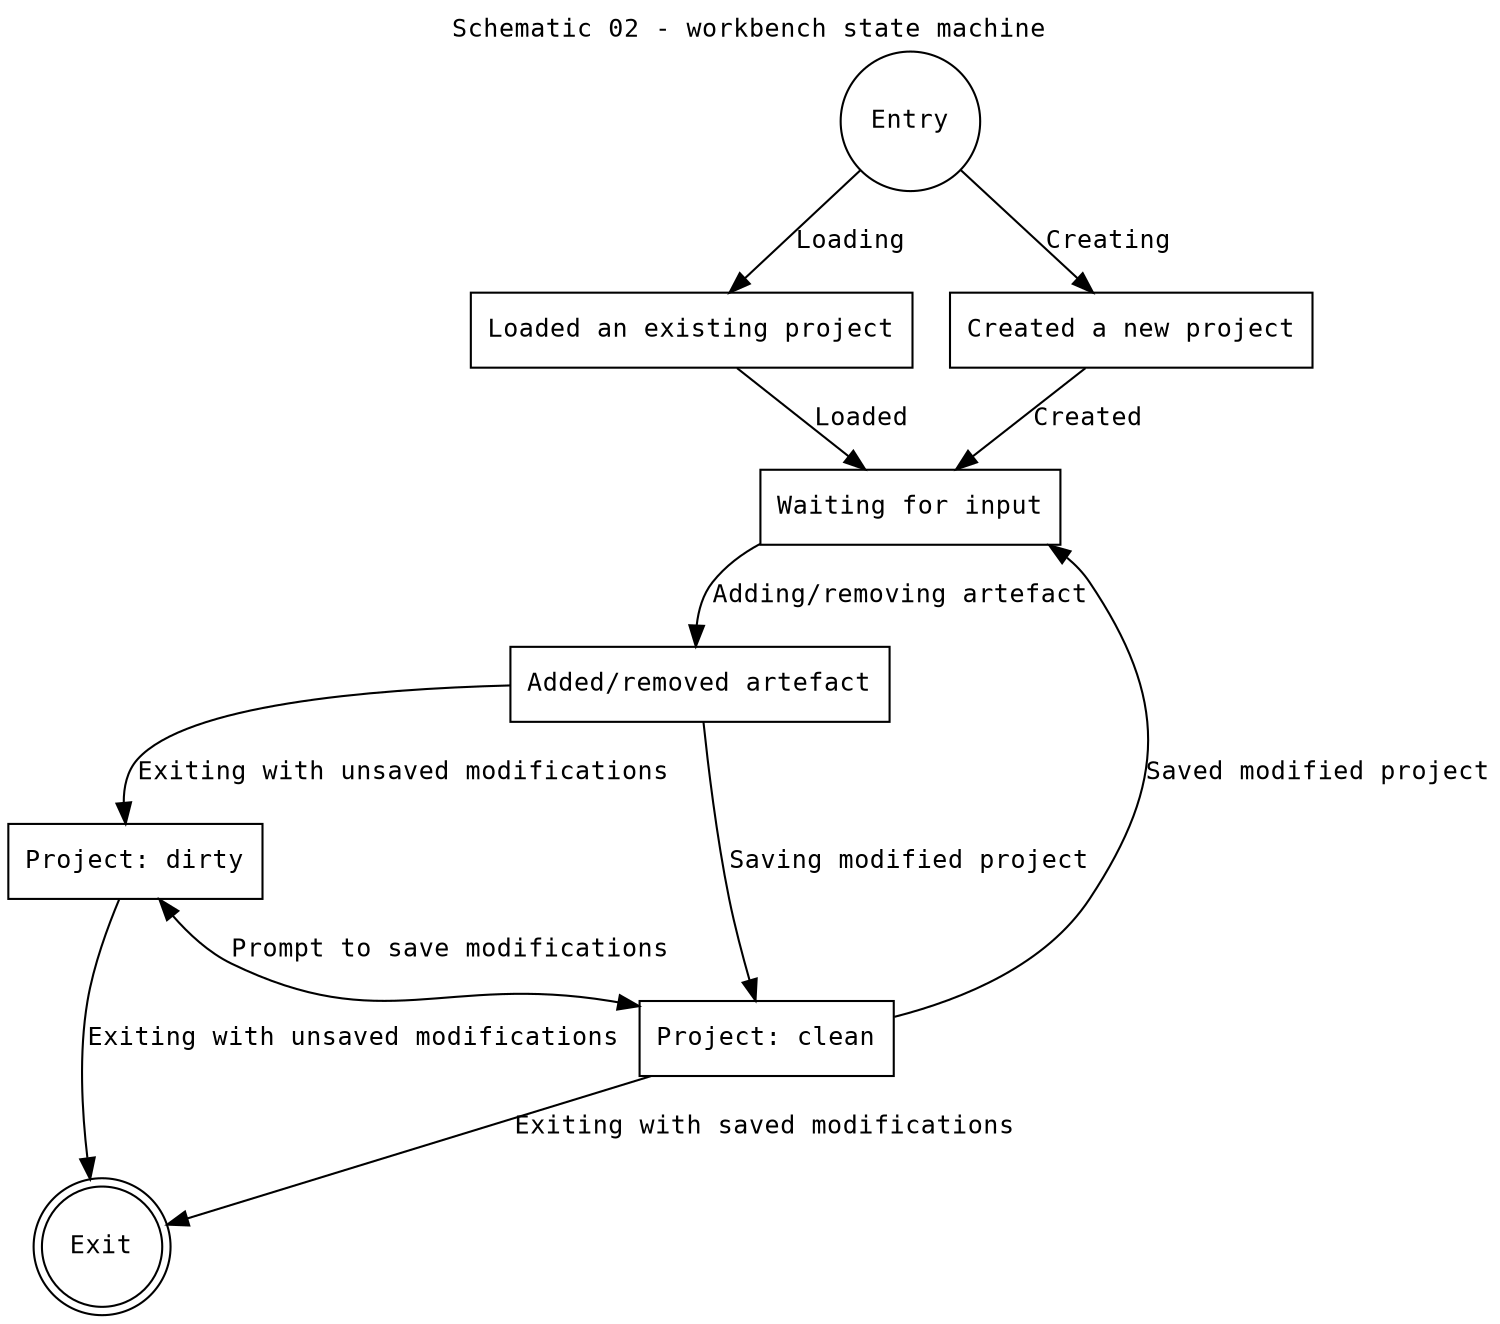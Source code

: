 strict digraph schematic_01{
	rankdir=TB;
	graph [fontname="Consolas",fontsize="12"];
	compound=true;labelloc="t";label="Schematic 02 - workbench state machine";
	
	// Nodes
	main [shape=circle,fontcolor="Black",color="#000000",fontname="Consolas",fontsize="12",label="Entry",style="solid"];
	loaded [shape=box,fontcolor="Black",color="#000000",fontname="Consolas",fontsize="12",label="Loaded an existing project",style="solid"];
	created [shape=box,fontcolor="Black",color="#000000",fontname="Consolas",fontsize="12",label="Created a new project",style="solid"];
	idling [shape=box,fontcolor="Black",color="#000000",fontname="Consolas",fontsize="12",label="Waiting for input",style="solid"];
	dirty [shape=box,fontcolor="Black",color="#000000",fontname="Consolas",fontsize="12",label="Added/removed artefact",style="solid"];
	clean [shape=box,fontcolor="Black",color="#000000",fontname="Consolas",fontsize="12",label="Project: clean",style="solid"];
	
	exit [shape=doublecircle,fontcolor="Black",color="#000000",fontname="Consolas",fontsize="12",label="Exit",style="solid"];
	exiting_dirty [shape=box,fontcolor="Black",color="#000000",fontname="Consolas",fontsize="12",label="Project: dirty",style="solid"];
	
	// Edges
	main->loaded [color="Black",label="Loading",fontname="Consolas",fontsize="12"];
	main->created [color="Black",label="Creating",fontname="Consolas",fontsize="12"];
	
	loaded->idling [color="Black",label="Loaded",fontname="Consolas",fontsize="12"];
	created->idling [color="Black",label="Created",fontname="Consolas",fontsize="12"];
	
	idling->dirty [color="Black",label="Adding/removing artefact",fontname="Consolas",fontsize="12"];
	dirty->clean [color="Black",label="Saving modified project",fontname="Consolas",fontsize="12"];
	clean->idling [color="Black",label="Saved modified project",fontname="Consolas",fontsize="12"];
	
	dirty->exiting_dirty [color="Black",label="Exiting with unsaved modifications",fontname="Consolas",fontsize="12"];
	clean->exit [color="Black",label="Exiting with saved modifications",fontname="Consolas",fontsize="12"];
	
	exiting_dirty->clean [color="Black",dir=both,label="Prompt to save modifications",fontname="Consolas",fontsize="12"];
	exiting_dirty->exit [color="Black",label="Exiting with unsaved modifications",fontname="Consolas",fontsize="12"];
}